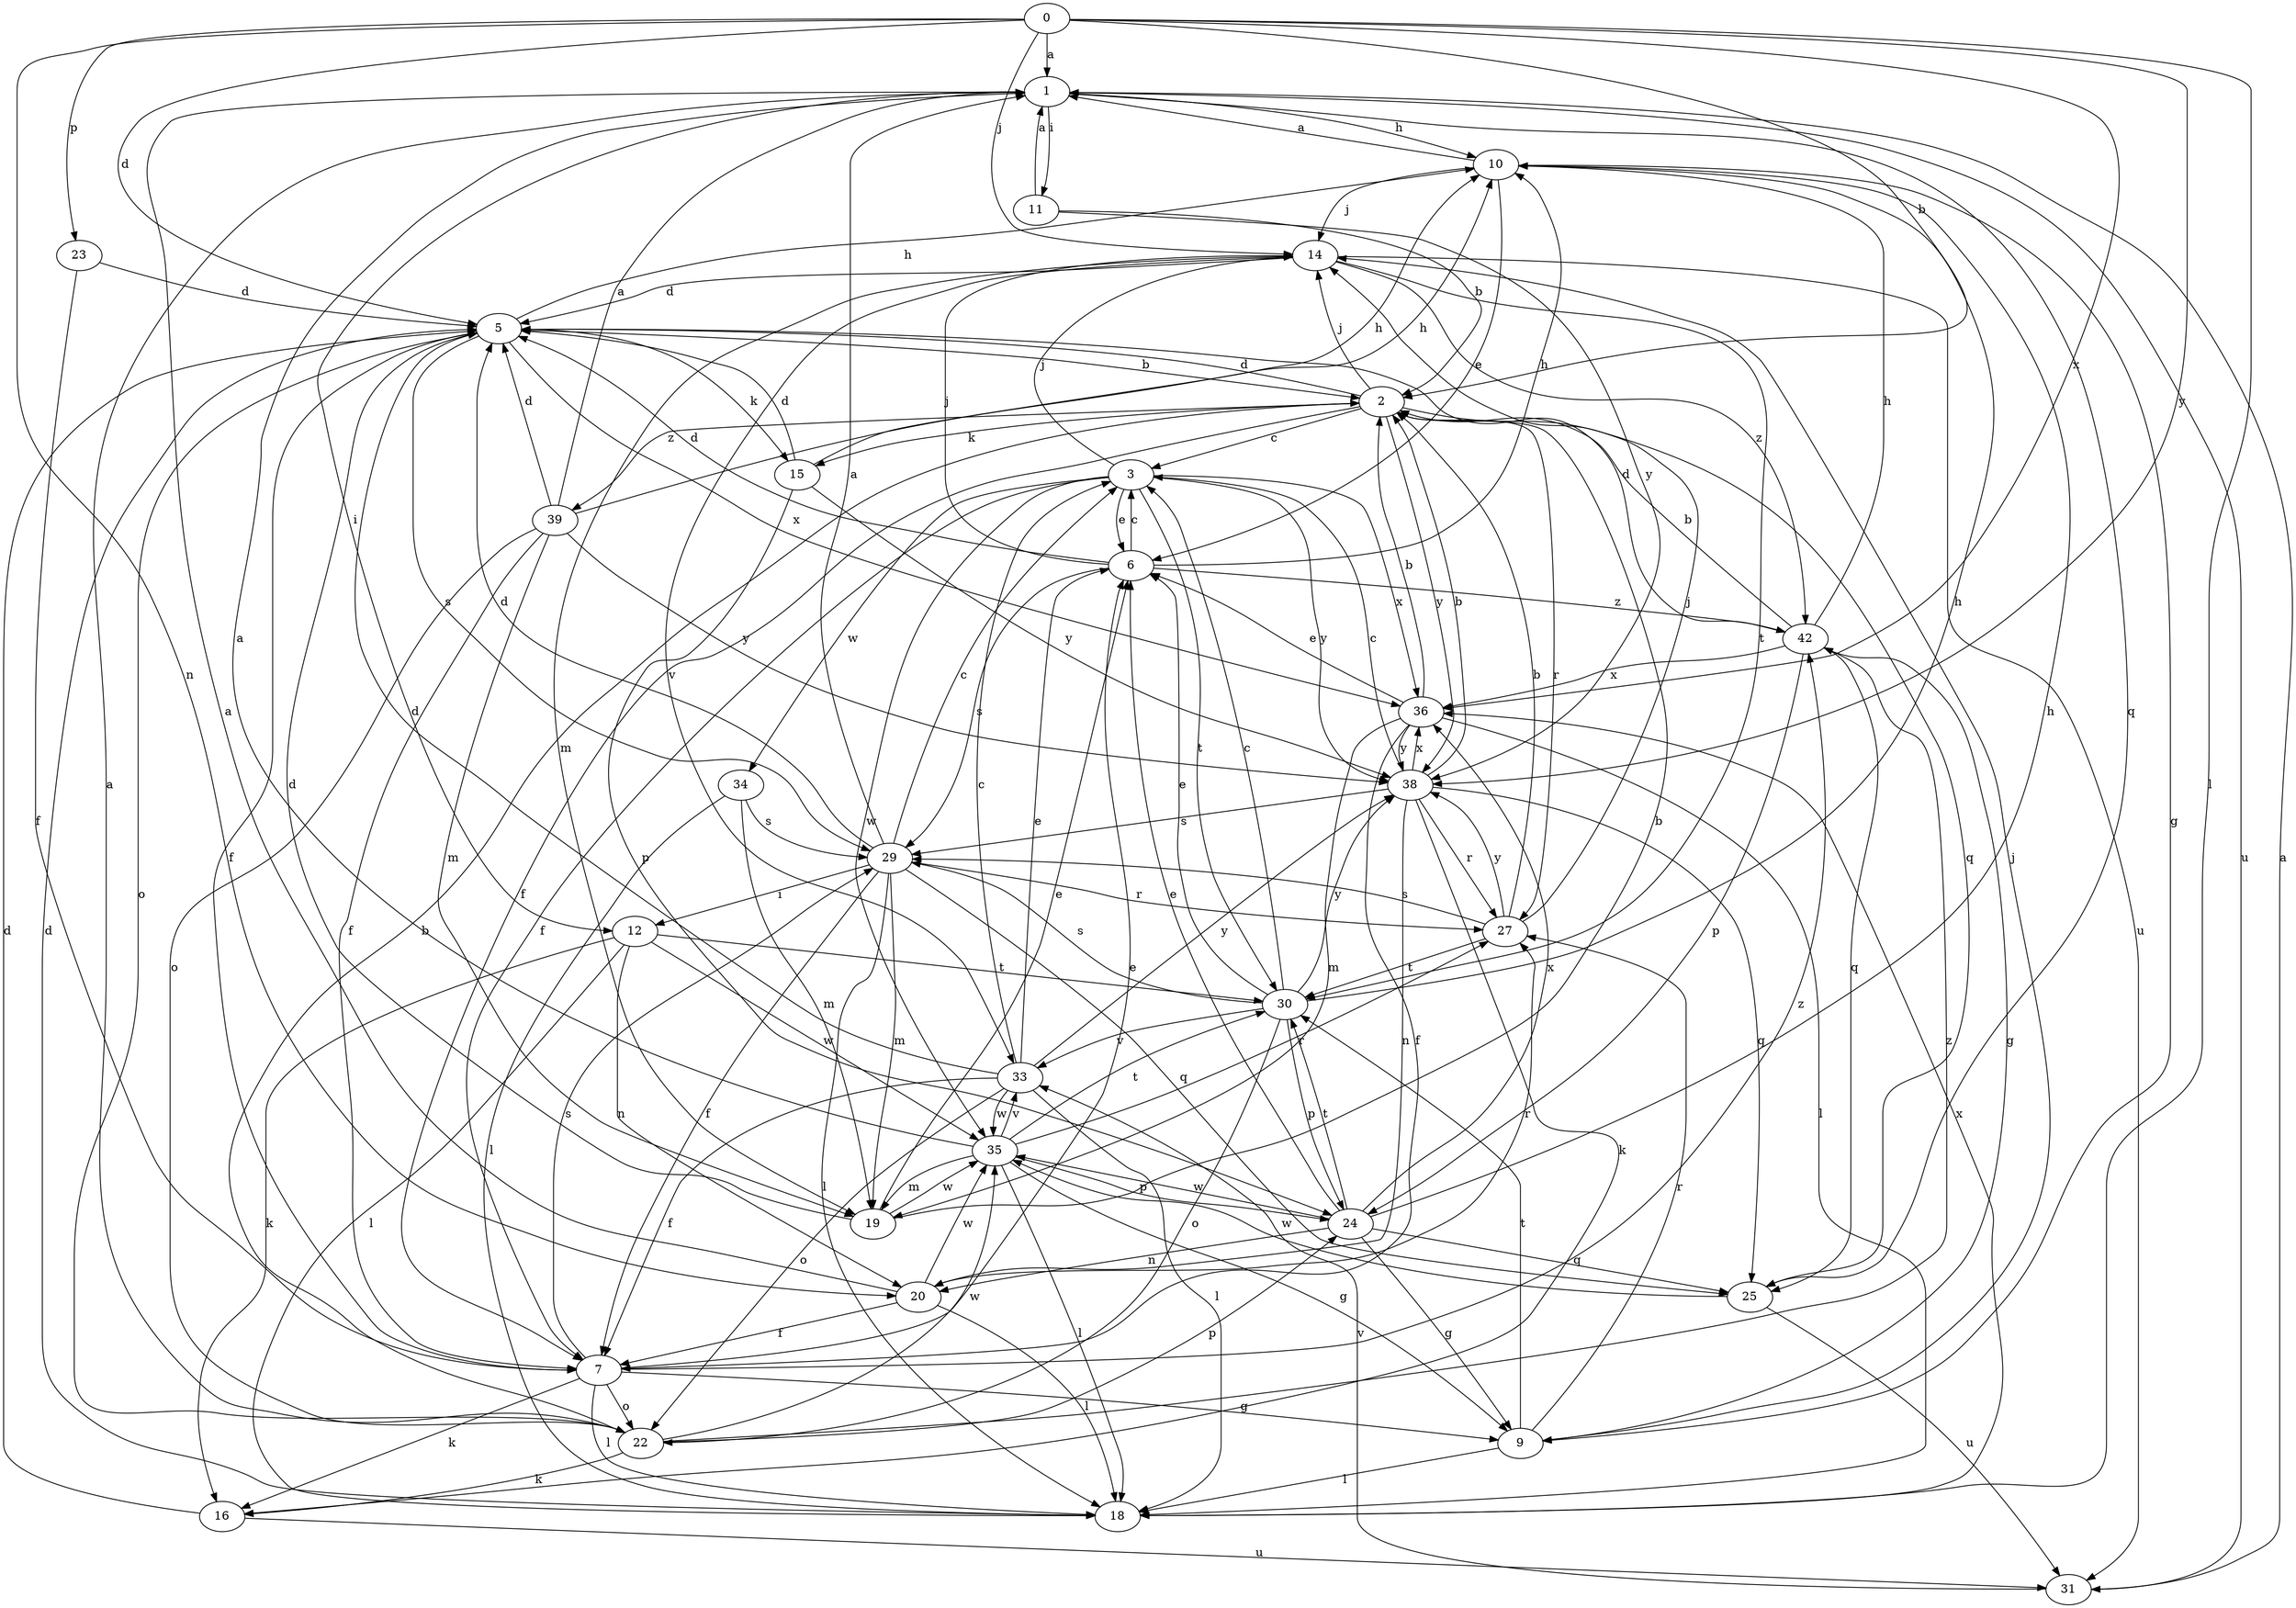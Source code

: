 strict digraph  {
0;
1;
2;
3;
5;
6;
7;
9;
10;
11;
12;
14;
15;
16;
18;
19;
20;
22;
23;
24;
25;
27;
29;
30;
31;
33;
34;
35;
36;
38;
39;
42;
0 -> 1  [label=a];
0 -> 2  [label=b];
0 -> 5  [label=d];
0 -> 14  [label=j];
0 -> 18  [label=l];
0 -> 20  [label=n];
0 -> 23  [label=p];
0 -> 36  [label=x];
0 -> 38  [label=y];
1 -> 10  [label=h];
1 -> 11  [label=i];
1 -> 12  [label=i];
1 -> 25  [label=q];
1 -> 31  [label=u];
2 -> 3  [label=c];
2 -> 5  [label=d];
2 -> 7  [label=f];
2 -> 14  [label=j];
2 -> 15  [label=k];
2 -> 25  [label=q];
2 -> 27  [label=r];
2 -> 38  [label=y];
2 -> 39  [label=z];
3 -> 6  [label=e];
3 -> 7  [label=f];
3 -> 14  [label=j];
3 -> 30  [label=t];
3 -> 34  [label=w];
3 -> 35  [label=w];
3 -> 36  [label=x];
3 -> 38  [label=y];
5 -> 2  [label=b];
5 -> 7  [label=f];
5 -> 10  [label=h];
5 -> 15  [label=k];
5 -> 22  [label=o];
5 -> 29  [label=s];
5 -> 36  [label=x];
6 -> 3  [label=c];
6 -> 5  [label=d];
6 -> 10  [label=h];
6 -> 14  [label=j];
6 -> 29  [label=s];
6 -> 42  [label=z];
7 -> 6  [label=e];
7 -> 9  [label=g];
7 -> 16  [label=k];
7 -> 18  [label=l];
7 -> 22  [label=o];
7 -> 29  [label=s];
7 -> 42  [label=z];
9 -> 14  [label=j];
9 -> 18  [label=l];
9 -> 27  [label=r];
9 -> 30  [label=t];
10 -> 1  [label=a];
10 -> 6  [label=e];
10 -> 9  [label=g];
10 -> 14  [label=j];
11 -> 1  [label=a];
11 -> 2  [label=b];
11 -> 38  [label=y];
12 -> 16  [label=k];
12 -> 18  [label=l];
12 -> 20  [label=n];
12 -> 30  [label=t];
12 -> 35  [label=w];
14 -> 5  [label=d];
14 -> 19  [label=m];
14 -> 30  [label=t];
14 -> 31  [label=u];
14 -> 33  [label=v];
14 -> 42  [label=z];
15 -> 5  [label=d];
15 -> 10  [label=h];
15 -> 24  [label=p];
15 -> 38  [label=y];
16 -> 5  [label=d];
16 -> 31  [label=u];
18 -> 5  [label=d];
18 -> 36  [label=x];
19 -> 2  [label=b];
19 -> 5  [label=d];
19 -> 6  [label=e];
19 -> 35  [label=w];
20 -> 1  [label=a];
20 -> 7  [label=f];
20 -> 18  [label=l];
20 -> 27  [label=r];
20 -> 35  [label=w];
22 -> 1  [label=a];
22 -> 2  [label=b];
22 -> 16  [label=k];
22 -> 24  [label=p];
22 -> 35  [label=w];
22 -> 42  [label=z];
23 -> 5  [label=d];
23 -> 7  [label=f];
24 -> 6  [label=e];
24 -> 9  [label=g];
24 -> 10  [label=h];
24 -> 20  [label=n];
24 -> 25  [label=q];
24 -> 30  [label=t];
24 -> 35  [label=w];
24 -> 36  [label=x];
25 -> 31  [label=u];
25 -> 35  [label=w];
27 -> 2  [label=b];
27 -> 14  [label=j];
27 -> 29  [label=s];
27 -> 30  [label=t];
27 -> 38  [label=y];
29 -> 1  [label=a];
29 -> 3  [label=c];
29 -> 5  [label=d];
29 -> 7  [label=f];
29 -> 12  [label=i];
29 -> 18  [label=l];
29 -> 19  [label=m];
29 -> 25  [label=q];
29 -> 27  [label=r];
30 -> 3  [label=c];
30 -> 6  [label=e];
30 -> 10  [label=h];
30 -> 22  [label=o];
30 -> 24  [label=p];
30 -> 29  [label=s];
30 -> 33  [label=v];
30 -> 38  [label=y];
31 -> 1  [label=a];
31 -> 33  [label=v];
33 -> 3  [label=c];
33 -> 5  [label=d];
33 -> 6  [label=e];
33 -> 7  [label=f];
33 -> 18  [label=l];
33 -> 22  [label=o];
33 -> 35  [label=w];
33 -> 38  [label=y];
34 -> 18  [label=l];
34 -> 19  [label=m];
34 -> 29  [label=s];
35 -> 1  [label=a];
35 -> 9  [label=g];
35 -> 18  [label=l];
35 -> 19  [label=m];
35 -> 24  [label=p];
35 -> 27  [label=r];
35 -> 30  [label=t];
35 -> 33  [label=v];
36 -> 2  [label=b];
36 -> 6  [label=e];
36 -> 7  [label=f];
36 -> 18  [label=l];
36 -> 19  [label=m];
36 -> 38  [label=y];
38 -> 2  [label=b];
38 -> 3  [label=c];
38 -> 16  [label=k];
38 -> 20  [label=n];
38 -> 25  [label=q];
38 -> 27  [label=r];
38 -> 29  [label=s];
38 -> 36  [label=x];
39 -> 1  [label=a];
39 -> 5  [label=d];
39 -> 7  [label=f];
39 -> 10  [label=h];
39 -> 19  [label=m];
39 -> 22  [label=o];
39 -> 38  [label=y];
42 -> 2  [label=b];
42 -> 5  [label=d];
42 -> 9  [label=g];
42 -> 10  [label=h];
42 -> 24  [label=p];
42 -> 25  [label=q];
42 -> 36  [label=x];
}
